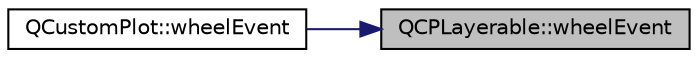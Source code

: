 digraph "QCPLayerable::wheelEvent"
{
 // LATEX_PDF_SIZE
  edge [fontname="Helvetica",fontsize="10",labelfontname="Helvetica",labelfontsize="10"];
  node [fontname="Helvetica",fontsize="10",shape=record];
  rankdir="RL";
  Node1 [label="QCPLayerable::wheelEvent",height=0.2,width=0.4,color="black", fillcolor="grey75", style="filled", fontcolor="black",tooltip=" "];
  Node1 -> Node2 [dir="back",color="midnightblue",fontsize="10",style="solid",fontname="Helvetica"];
  Node2 [label="QCustomPlot::wheelEvent",height=0.2,width=0.4,color="black", fillcolor="white", style="filled",URL="$classQCustomPlot.html#a7848c9ac8be60bbd8fcea9b53be543c5",tooltip=" "];
}
